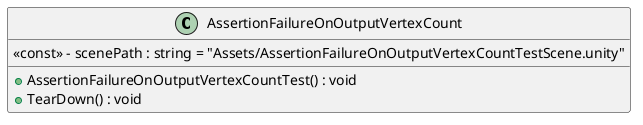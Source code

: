 @startuml
class AssertionFailureOnOutputVertexCount {
    <<const>> - scenePath : string = "Assets/AssertionFailureOnOutputVertexCountTestScene.unity"
    + AssertionFailureOnOutputVertexCountTest() : void
    + TearDown() : void
}
@enduml
